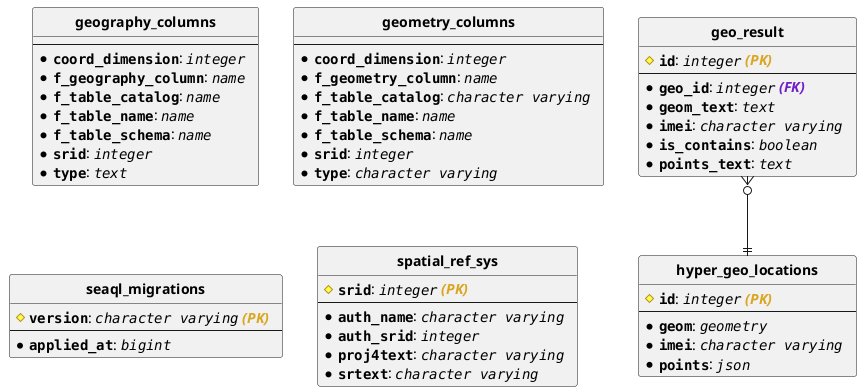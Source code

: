 @startuml

hide circle
skinparam linetype ortho

class "**geo_result**" {
# <b>""id""</b>: //""integer"" <b><color:goldenrod>(PK) </color></b> //
---
* <b>""geo_id""</b>: //""integer"" <b><color:701fc6>(FK) </color></b> //
* <b>""geom_text""</b>: //""text""  //
* <b>""imei""</b>: //""character varying""  //
* <b>""is_contains""</b>: //""boolean""  //
* <b>""points_text""</b>: //""text""  //
}

class "**geography_columns**" {
---
* <b>""coord_dimension""</b>: //""integer""  //
* <b>""f_geography_column""</b>: //""name""  //
* <b>""f_table_catalog""</b>: //""name""  //
* <b>""f_table_name""</b>: //""name""  //
* <b>""f_table_schema""</b>: //""name""  //
* <b>""srid""</b>: //""integer""  //
* <b>""type""</b>: //""text""  //
}

class "**geometry_columns**" {
---
* <b>""coord_dimension""</b>: //""integer""  //
* <b>""f_geometry_column""</b>: //""name""  //
* <b>""f_table_catalog""</b>: //""character varying""  //
* <b>""f_table_name""</b>: //""name""  //
* <b>""f_table_schema""</b>: //""name""  //
* <b>""srid""</b>: //""integer""  //
* <b>""type""</b>: //""character varying""  //
}

class "**hyper_geo_locations**" {
# <b>""id""</b>: //""integer"" <b><color:goldenrod>(PK) </color></b> //
---
* <b>""geom""</b>: //""geometry""  //
* <b>""imei""</b>: //""character varying""  //
* <b>""points""</b>: //""json""  //
}

class "**seaql_migrations**" {
# <b>""version""</b>: //""character varying"" <b><color:goldenrod>(PK) </color></b> //
---
* <b>""applied_at""</b>: //""bigint""  //
}

class "**spatial_ref_sys**" {
# <b>""srid""</b>: //""integer"" <b><color:goldenrod>(PK) </color></b> //
---
* <b>""auth_name""</b>: //""character varying""  //
* <b>""auth_srid""</b>: //""integer""  //
* <b>""proj4text""</b>: //""character varying""  //
* <b>""srtext""</b>: //""character varying""  //
}


"**geo_result**" }o--|| "**hyper_geo_locations**"


@enduml

